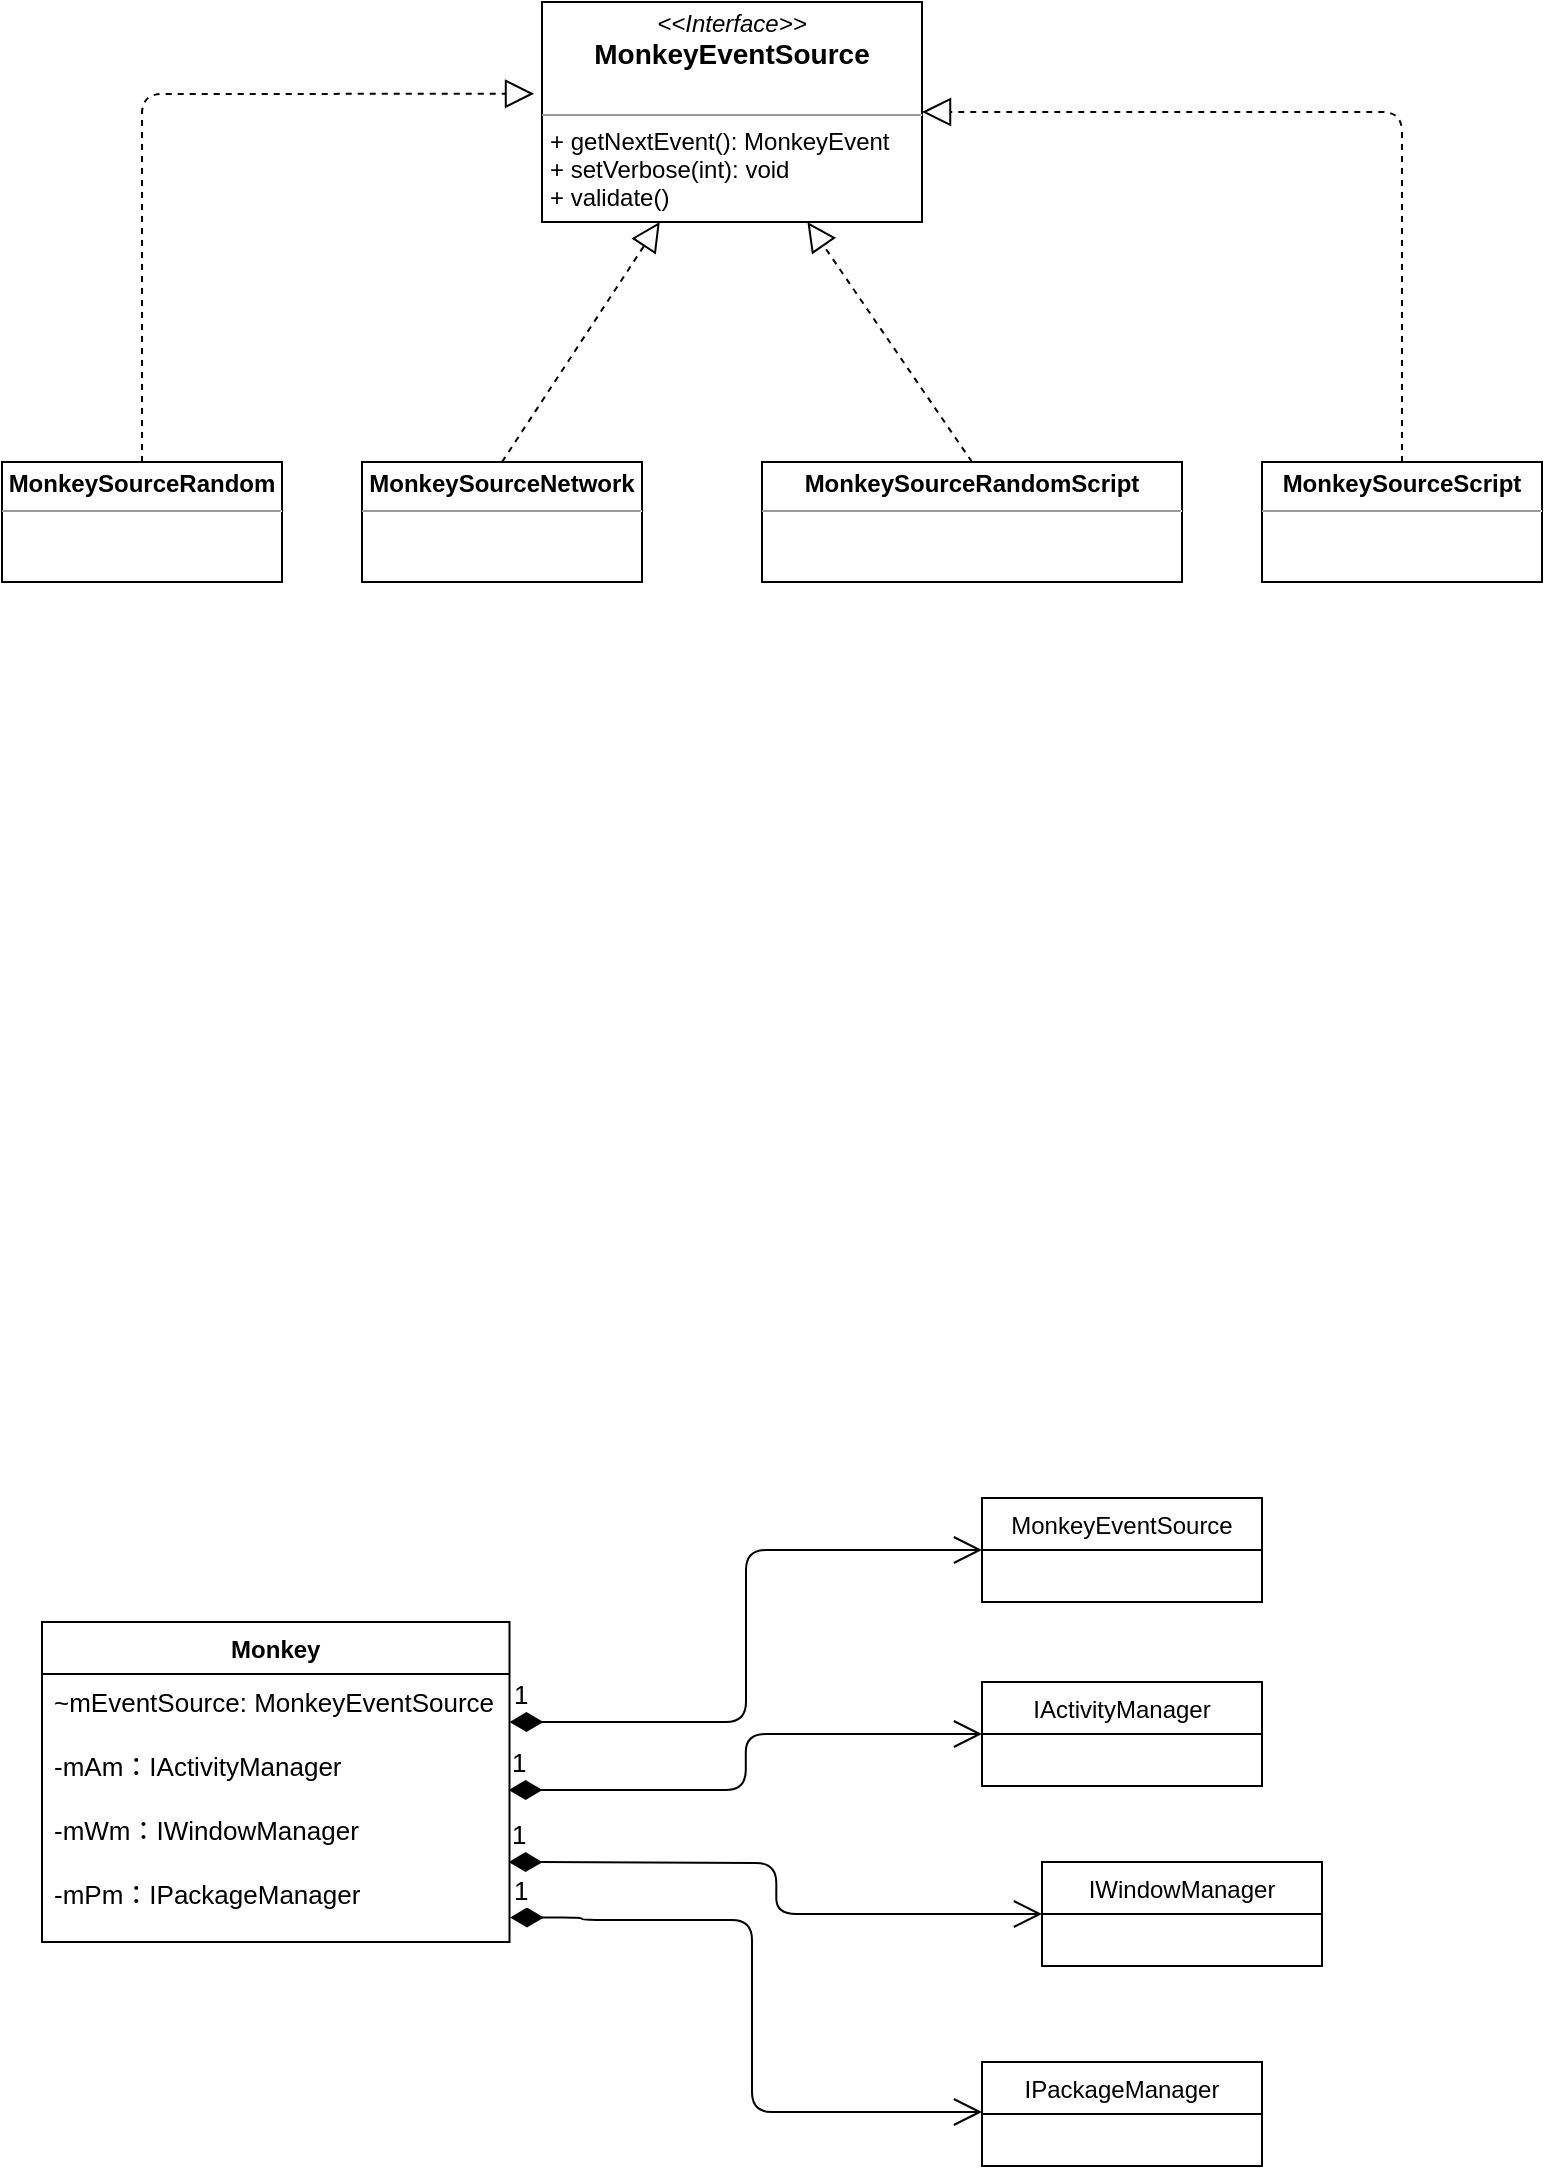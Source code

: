<mxfile version="14.6.0" type="github">
  <diagram id="9hrWZ2OlY2vGvy5pUk7n" name="Page-1">
    <mxGraphModel dx="1138" dy="1659" grid="1" gridSize="10" guides="1" tooltips="1" connect="1" arrows="1" fold="1" page="1" pageScale="1" pageWidth="827" pageHeight="1169" math="0" shadow="0">
      <root>
        <mxCell id="0" />
        <mxCell id="1" parent="0" />
        <mxCell id="KLcH92BCnN7EI7pnvY39-1" value="Monkey" style="swimlane;fontStyle=1;align=center;verticalAlign=top;childLayout=stackLayout;horizontal=1;startSize=26;horizontalStack=0;resizeParent=1;resizeParentMax=0;resizeLast=0;collapsible=1;marginBottom=0;" parent="1" vertex="1">
          <mxGeometry x="80" y="10" width="233.75" height="160" as="geometry">
            <mxRectangle x="150" y="30" width="80" height="26" as="alternateBounds" />
          </mxGeometry>
        </mxCell>
        <mxCell id="KLcH92BCnN7EI7pnvY39-2" value="~mEventSource: MonkeyEventSource&#xa;&#xa;-mAm：IActivityManager&#xa;&#xa;-mWm：IWindowManager&#xa;&#xa;-mPm：IPackageManager&#xa;" style="text;strokeColor=none;fillColor=none;align=left;verticalAlign=top;spacingLeft=4;spacingRight=4;overflow=hidden;rotatable=0;points=[[0,0.5],[1,0.5]];portConstraint=eastwest;fontSize=13;" parent="KLcH92BCnN7EI7pnvY39-1" vertex="1">
          <mxGeometry y="26" width="233.75" height="134" as="geometry" />
        </mxCell>
        <mxCell id="KLcH92BCnN7EI7pnvY39-5" value="MonkeyEventSource" style="swimlane;fontStyle=0;childLayout=stackLayout;horizontal=1;startSize=26;fillColor=none;horizontalStack=0;resizeParent=1;resizeParentMax=0;resizeLast=0;collapsible=1;marginBottom=0;" parent="1" vertex="1">
          <mxGeometry x="550" y="-52" width="140" height="52" as="geometry">
            <mxRectangle x="471" y="59" width="140" height="26" as="alternateBounds" />
          </mxGeometry>
        </mxCell>
        <mxCell id="KLcH92BCnN7EI7pnvY39-32" value="IActivityManager" style="swimlane;fontStyle=0;childLayout=stackLayout;horizontal=1;startSize=26;fillColor=none;horizontalStack=0;resizeParent=1;resizeParentMax=0;resizeLast=0;collapsible=1;marginBottom=0;" parent="1" vertex="1">
          <mxGeometry x="550" y="40" width="140" height="52" as="geometry">
            <mxRectangle x="471" y="59" width="140" height="26" as="alternateBounds" />
          </mxGeometry>
        </mxCell>
        <mxCell id="KLcH92BCnN7EI7pnvY39-34" value="IWindowManager" style="swimlane;fontStyle=0;childLayout=stackLayout;horizontal=1;startSize=26;fillColor=none;horizontalStack=0;resizeParent=1;resizeParentMax=0;resizeLast=0;collapsible=1;marginBottom=0;" parent="1" vertex="1">
          <mxGeometry x="580" y="130" width="140" height="52" as="geometry">
            <mxRectangle x="471" y="59" width="140" height="26" as="alternateBounds" />
          </mxGeometry>
        </mxCell>
        <mxCell id="KLcH92BCnN7EI7pnvY39-36" value="IPackageManager" style="swimlane;fontStyle=0;childLayout=stackLayout;horizontal=1;startSize=26;fillColor=none;horizontalStack=0;resizeParent=1;resizeParentMax=0;resizeLast=0;collapsible=1;marginBottom=0;" parent="1" vertex="1">
          <mxGeometry x="550" y="230" width="140" height="52" as="geometry">
            <mxRectangle x="471" y="59" width="140" height="26" as="alternateBounds" />
          </mxGeometry>
        </mxCell>
        <mxCell id="KLcH92BCnN7EI7pnvY39-57" value="1" style="endArrow=open;html=1;endSize=12;startArrow=diamondThin;startSize=14;startFill=1;edgeStyle=orthogonalEdgeStyle;align=left;verticalAlign=bottom;fontSize=13;entryX=0;entryY=0.5;entryDx=0;entryDy=0;" parent="1" target="KLcH92BCnN7EI7pnvY39-5" edge="1">
          <mxGeometry x="-1" y="3" relative="1" as="geometry">
            <mxPoint x="313.75" y="60" as="sourcePoint" />
            <mxPoint x="473.75" y="60" as="targetPoint" />
            <Array as="points">
              <mxPoint x="432" y="60" />
              <mxPoint x="432" y="-26" />
            </Array>
          </mxGeometry>
        </mxCell>
        <mxCell id="KLcH92BCnN7EI7pnvY39-58" value="1" style="endArrow=open;html=1;endSize=12;startArrow=diamondThin;startSize=14;startFill=1;edgeStyle=orthogonalEdgeStyle;align=left;verticalAlign=bottom;fontSize=13;exitX=0.998;exitY=0.433;exitDx=0;exitDy=0;exitPerimeter=0;entryX=0;entryY=0.5;entryDx=0;entryDy=0;" parent="1" source="KLcH92BCnN7EI7pnvY39-2" target="KLcH92BCnN7EI7pnvY39-32" edge="1">
          <mxGeometry x="-1" y="3" relative="1" as="geometry">
            <mxPoint x="320" y="90" as="sourcePoint" />
            <mxPoint x="480" y="90" as="targetPoint" />
          </mxGeometry>
        </mxCell>
        <mxCell id="KLcH92BCnN7EI7pnvY39-60" value="1" style="endArrow=open;html=1;endSize=12;startArrow=diamondThin;startSize=14;startFill=1;edgeStyle=orthogonalEdgeStyle;align=left;verticalAlign=bottom;fontSize=13;exitX=0.998;exitY=0.433;exitDx=0;exitDy=0;exitPerimeter=0;entryX=0;entryY=0.5;entryDx=0;entryDy=0;" parent="1" target="KLcH92BCnN7EI7pnvY39-34" edge="1">
          <mxGeometry x="-1" y="3" relative="1" as="geometry">
            <mxPoint x="313.283" y="130.002" as="sourcePoint" />
            <mxPoint x="550" y="101.98" as="targetPoint" />
          </mxGeometry>
        </mxCell>
        <mxCell id="KLcH92BCnN7EI7pnvY39-61" value="1" style="endArrow=open;html=1;endSize=12;startArrow=diamondThin;startSize=14;startFill=1;edgeStyle=orthogonalEdgeStyle;align=left;verticalAlign=bottom;fontSize=13;entryX=0;entryY=0.5;entryDx=0;entryDy=0;exitX=1.001;exitY=0.916;exitDx=0;exitDy=0;exitPerimeter=0;" parent="1" edge="1">
          <mxGeometry x="-1" y="3" relative="1" as="geometry">
            <mxPoint x="313.984" y="157.744" as="sourcePoint" />
            <mxPoint x="550" y="255" as="targetPoint" />
            <Array as="points">
              <mxPoint x="350" y="158" />
              <mxPoint x="350" y="159" />
              <mxPoint x="435" y="159" />
              <mxPoint x="435" y="255" />
            </Array>
          </mxGeometry>
        </mxCell>
        <mxCell id="YMuANcOd0X8EwazFm_TY-2" value="&lt;p style=&quot;margin: 0px ; margin-top: 4px ; text-align: center&quot;&gt;&lt;i&gt;&amp;lt;&amp;lt;Interface&amp;gt;&amp;gt;&lt;/i&gt;&lt;br&gt;&lt;b&gt;&lt;font style=&quot;font-size: 14px&quot;&gt;MonkeyEventSource&lt;/font&gt;&lt;/b&gt;&lt;/p&gt;&lt;p style=&quot;margin: 0px ; margin-left: 4px&quot;&gt;&lt;br&gt;&lt;/p&gt;&lt;hr size=&quot;1&quot;&gt;&lt;p style=&quot;margin: 0px ; margin-left: 4px&quot;&gt;+ getNextEvent(): MonkeyEvent&lt;br&gt;+ setVerbose(int): void&lt;/p&gt;&lt;p style=&quot;margin: 0px ; margin-left: 4px&quot;&gt;+ validate()&lt;/p&gt;" style="verticalAlign=top;align=left;overflow=fill;fontSize=12;fontFamily=Helvetica;html=1;" vertex="1" parent="1">
          <mxGeometry x="330" y="-800" width="190" height="110" as="geometry" />
        </mxCell>
        <mxCell id="YMuANcOd0X8EwazFm_TY-3" value="&lt;p style=&quot;margin: 0px ; margin-top: 4px ; text-align: center&quot;&gt;&lt;b&gt;MonkeySourceRandom&lt;/b&gt;&lt;/p&gt;&lt;hr size=&quot;1&quot;&gt;&lt;div style=&quot;height: 2px&quot;&gt;&lt;/div&gt;" style="verticalAlign=top;align=left;overflow=fill;fontSize=12;fontFamily=Helvetica;html=1;" vertex="1" parent="1">
          <mxGeometry x="60" y="-570" width="140" height="60" as="geometry" />
        </mxCell>
        <mxCell id="YMuANcOd0X8EwazFm_TY-5" value="" style="endArrow=block;dashed=1;endFill=0;endSize=12;html=1;entryX=-0.021;entryY=0.417;entryDx=0;entryDy=0;entryPerimeter=0;exitX=0.5;exitY=0;exitDx=0;exitDy=0;" edge="1" parent="1" source="YMuANcOd0X8EwazFm_TY-3" target="YMuANcOd0X8EwazFm_TY-2">
          <mxGeometry width="160" relative="1" as="geometry">
            <mxPoint x="70" y="-660" as="sourcePoint" />
            <mxPoint x="230" y="-660" as="targetPoint" />
            <Array as="points">
              <mxPoint x="130" y="-754" />
            </Array>
          </mxGeometry>
        </mxCell>
        <mxCell id="YMuANcOd0X8EwazFm_TY-7" value="&lt;p style=&quot;margin: 0px ; margin-top: 4px ; text-align: center&quot;&gt;&lt;b&gt;MonkeySourceNetwork&lt;/b&gt;&lt;/p&gt;&lt;hr size=&quot;1&quot;&gt;&lt;div style=&quot;height: 2px&quot;&gt;&lt;/div&gt;" style="verticalAlign=top;align=left;overflow=fill;fontSize=12;fontFamily=Helvetica;html=1;" vertex="1" parent="1">
          <mxGeometry x="240" y="-570" width="140" height="60" as="geometry" />
        </mxCell>
        <mxCell id="YMuANcOd0X8EwazFm_TY-8" value="" style="endArrow=block;dashed=1;endFill=0;endSize=12;html=1;exitX=0.5;exitY=0;exitDx=0;exitDy=0;" edge="1" parent="1" source="YMuANcOd0X8EwazFm_TY-7" target="YMuANcOd0X8EwazFm_TY-2">
          <mxGeometry width="160" relative="1" as="geometry">
            <mxPoint x="340" y="-620" as="sourcePoint" />
            <mxPoint x="500" y="-620" as="targetPoint" />
          </mxGeometry>
        </mxCell>
        <mxCell id="YMuANcOd0X8EwazFm_TY-9" value="&lt;p style=&quot;margin: 0px ; margin-top: 4px ; text-align: center&quot;&gt;&lt;b&gt;MonkeySourceRandomScript&lt;/b&gt;&lt;/p&gt;&lt;hr size=&quot;1&quot;&gt;&lt;div style=&quot;height: 2px&quot;&gt;&lt;/div&gt;" style="verticalAlign=top;align=left;overflow=fill;fontSize=12;fontFamily=Helvetica;html=1;" vertex="1" parent="1">
          <mxGeometry x="440" y="-570" width="210" height="60" as="geometry" />
        </mxCell>
        <mxCell id="YMuANcOd0X8EwazFm_TY-10" value="" style="endArrow=block;dashed=1;endFill=0;endSize=12;html=1;exitX=0.5;exitY=0;exitDx=0;exitDy=0;" edge="1" parent="1" source="YMuANcOd0X8EwazFm_TY-9" target="YMuANcOd0X8EwazFm_TY-2">
          <mxGeometry width="160" relative="1" as="geometry">
            <mxPoint x="400" y="-570" as="sourcePoint" />
            <mxPoint x="460" y="-670" as="targetPoint" />
          </mxGeometry>
        </mxCell>
        <mxCell id="YMuANcOd0X8EwazFm_TY-14" value="&lt;p style=&quot;margin: 0px ; margin-top: 4px ; text-align: center&quot;&gt;&lt;b&gt;MonkeySourceScript&lt;/b&gt;&lt;/p&gt;&lt;hr size=&quot;1&quot;&gt;&lt;div style=&quot;height: 2px&quot;&gt;&lt;/div&gt;" style="verticalAlign=top;align=left;overflow=fill;fontSize=12;fontFamily=Helvetica;html=1;" vertex="1" parent="1">
          <mxGeometry x="690" y="-570" width="140" height="60" as="geometry" />
        </mxCell>
        <mxCell id="YMuANcOd0X8EwazFm_TY-16" value="" style="endArrow=block;dashed=1;endFill=0;endSize=12;html=1;exitX=0.5;exitY=0;exitDx=0;exitDy=0;entryX=1;entryY=0.5;entryDx=0;entryDy=0;" edge="1" parent="1" source="YMuANcOd0X8EwazFm_TY-14" target="YMuANcOd0X8EwazFm_TY-2">
          <mxGeometry width="160" relative="1" as="geometry">
            <mxPoint x="772.29" y="-584" as="sourcePoint" />
            <mxPoint x="690.004" y="-704" as="targetPoint" />
            <Array as="points">
              <mxPoint x="760" y="-745" />
            </Array>
          </mxGeometry>
        </mxCell>
      </root>
    </mxGraphModel>
  </diagram>
</mxfile>
